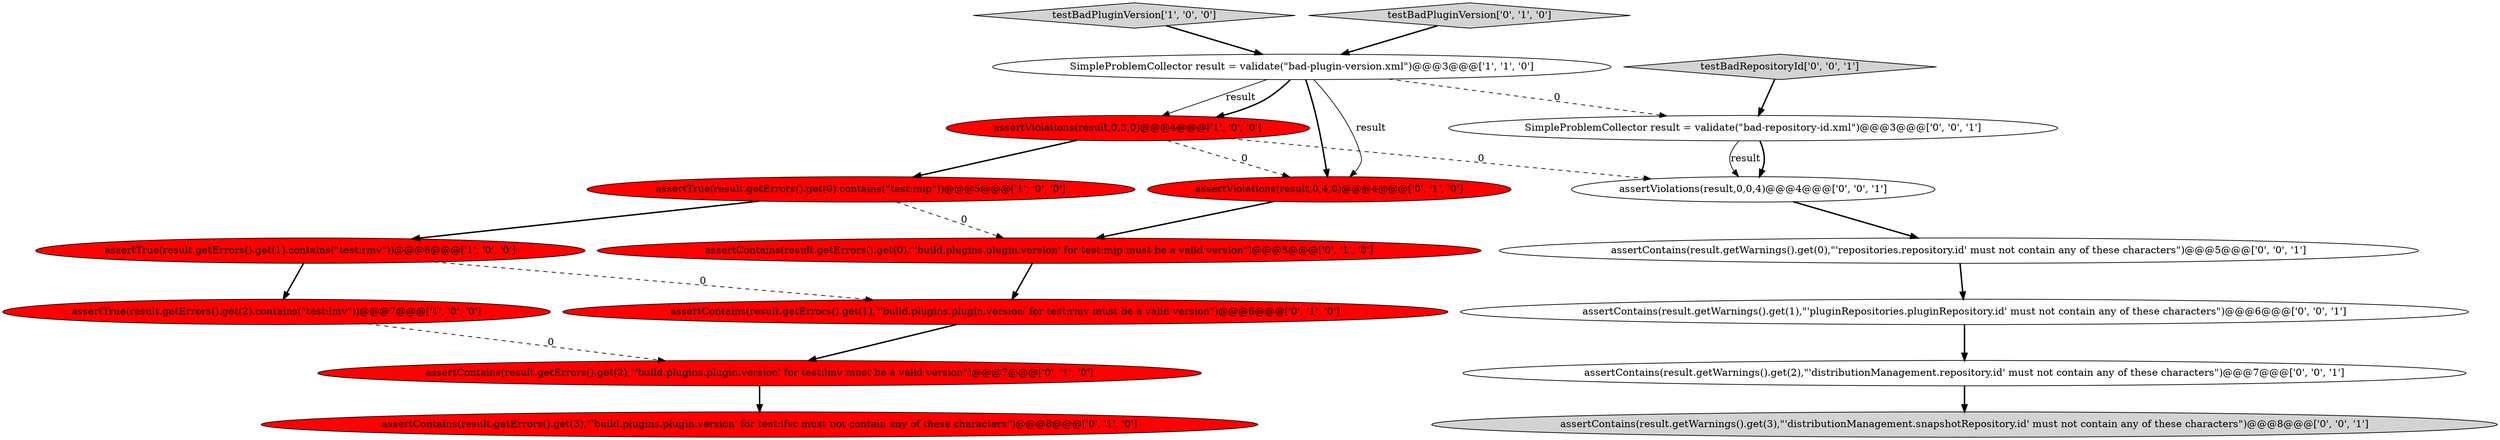 digraph {
5 [style = filled, label = "testBadPluginVersion['1', '0', '0']", fillcolor = lightgray, shape = diamond image = "AAA0AAABBB1BBB"];
14 [style = filled, label = "assertContains(result.getWarnings().get(2),\"'distributionManagement.repository.id' must not contain any of these characters\")@@@7@@@['0', '0', '1']", fillcolor = white, shape = ellipse image = "AAA0AAABBB3BBB"];
4 [style = filled, label = "assertTrue(result.getErrors().get(1).contains(\"test:rmv\"))@@@6@@@['1', '0', '0']", fillcolor = red, shape = ellipse image = "AAA1AAABBB1BBB"];
2 [style = filled, label = "assertTrue(result.getErrors().get(0).contains(\"test:mip\"))@@@5@@@['1', '0', '0']", fillcolor = red, shape = ellipse image = "AAA1AAABBB1BBB"];
7 [style = filled, label = "testBadPluginVersion['0', '1', '0']", fillcolor = lightgray, shape = diamond image = "AAA0AAABBB2BBB"];
3 [style = filled, label = "assertViolations(result,0,3,0)@@@4@@@['1', '0', '0']", fillcolor = red, shape = ellipse image = "AAA1AAABBB1BBB"];
0 [style = filled, label = "assertTrue(result.getErrors().get(2).contains(\"test:lmv\"))@@@7@@@['1', '0', '0']", fillcolor = red, shape = ellipse image = "AAA1AAABBB1BBB"];
11 [style = filled, label = "assertViolations(result,0,4,0)@@@4@@@['0', '1', '0']", fillcolor = red, shape = ellipse image = "AAA1AAABBB2BBB"];
12 [style = filled, label = "assertViolations(result,0,0,4)@@@4@@@['0', '0', '1']", fillcolor = white, shape = ellipse image = "AAA0AAABBB3BBB"];
6 [style = filled, label = "assertContains(result.getErrors().get(1),\"'build.plugins.plugin.version' for test:rmv must be a valid version\")@@@6@@@['0', '1', '0']", fillcolor = red, shape = ellipse image = "AAA1AAABBB2BBB"];
9 [style = filled, label = "assertContains(result.getErrors().get(0),\"'build.plugins.plugin.version' for test:mip must be a valid version\")@@@5@@@['0', '1', '0']", fillcolor = red, shape = ellipse image = "AAA1AAABBB2BBB"];
10 [style = filled, label = "assertContains(result.getErrors().get(2),\"'build.plugins.plugin.version' for test:lmv must be a valid version\")@@@7@@@['0', '1', '0']", fillcolor = red, shape = ellipse image = "AAA1AAABBB2BBB"];
8 [style = filled, label = "assertContains(result.getErrors().get(3),\"'build.plugins.plugin.version' for test:ifsc must not contain any of these characters\")@@@8@@@['0', '1', '0']", fillcolor = red, shape = ellipse image = "AAA1AAABBB2BBB"];
13 [style = filled, label = "assertContains(result.getWarnings().get(1),\"'pluginRepositories.pluginRepository.id' must not contain any of these characters\")@@@6@@@['0', '0', '1']", fillcolor = white, shape = ellipse image = "AAA0AAABBB3BBB"];
17 [style = filled, label = "assertContains(result.getWarnings().get(3),\"'distributionManagement.snapshotRepository.id' must not contain any of these characters\")@@@8@@@['0', '0', '1']", fillcolor = lightgray, shape = ellipse image = "AAA0AAABBB3BBB"];
1 [style = filled, label = "SimpleProblemCollector result = validate(\"bad-plugin-version.xml\")@@@3@@@['1', '1', '0']", fillcolor = white, shape = ellipse image = "AAA0AAABBB1BBB"];
15 [style = filled, label = "SimpleProblemCollector result = validate(\"bad-repository-id.xml\")@@@3@@@['0', '0', '1']", fillcolor = white, shape = ellipse image = "AAA0AAABBB3BBB"];
18 [style = filled, label = "testBadRepositoryId['0', '0', '1']", fillcolor = lightgray, shape = diamond image = "AAA0AAABBB3BBB"];
16 [style = filled, label = "assertContains(result.getWarnings().get(0),\"'repositories.repository.id' must not contain any of these characters\")@@@5@@@['0', '0', '1']", fillcolor = white, shape = ellipse image = "AAA0AAABBB3BBB"];
16->13 [style = bold, label=""];
7->1 [style = bold, label=""];
1->15 [style = dashed, label="0"];
1->3 [style = solid, label="result"];
18->15 [style = bold, label=""];
1->3 [style = bold, label=""];
14->17 [style = bold, label=""];
12->16 [style = bold, label=""];
4->6 [style = dashed, label="0"];
11->9 [style = bold, label=""];
2->4 [style = bold, label=""];
0->10 [style = dashed, label="0"];
9->6 [style = bold, label=""];
4->0 [style = bold, label=""];
1->11 [style = bold, label=""];
5->1 [style = bold, label=""];
3->12 [style = dashed, label="0"];
3->2 [style = bold, label=""];
10->8 [style = bold, label=""];
2->9 [style = dashed, label="0"];
1->11 [style = solid, label="result"];
6->10 [style = bold, label=""];
15->12 [style = bold, label=""];
13->14 [style = bold, label=""];
15->12 [style = solid, label="result"];
3->11 [style = dashed, label="0"];
}
